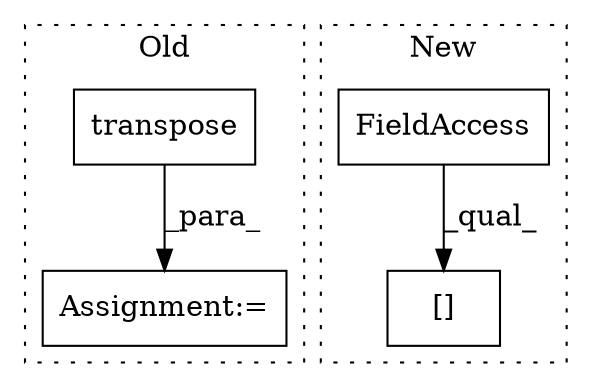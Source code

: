 digraph G {
subgraph cluster0 {
1 [label="transpose" a="32" s="2606,2666" l="17,2" shape="box"];
3 [label="Assignment:=" a="7" s="2595" l="1" shape="box"];
label = "Old";
style="dotted";
}
subgraph cluster1 {
2 [label="[]" a="2" s="3694,3709" l="8,1" shape="box"];
4 [label="FieldAccess" a="22" s="3694" l="7" shape="box"];
label = "New";
style="dotted";
}
1 -> 3 [label="_para_"];
4 -> 2 [label="_qual_"];
}